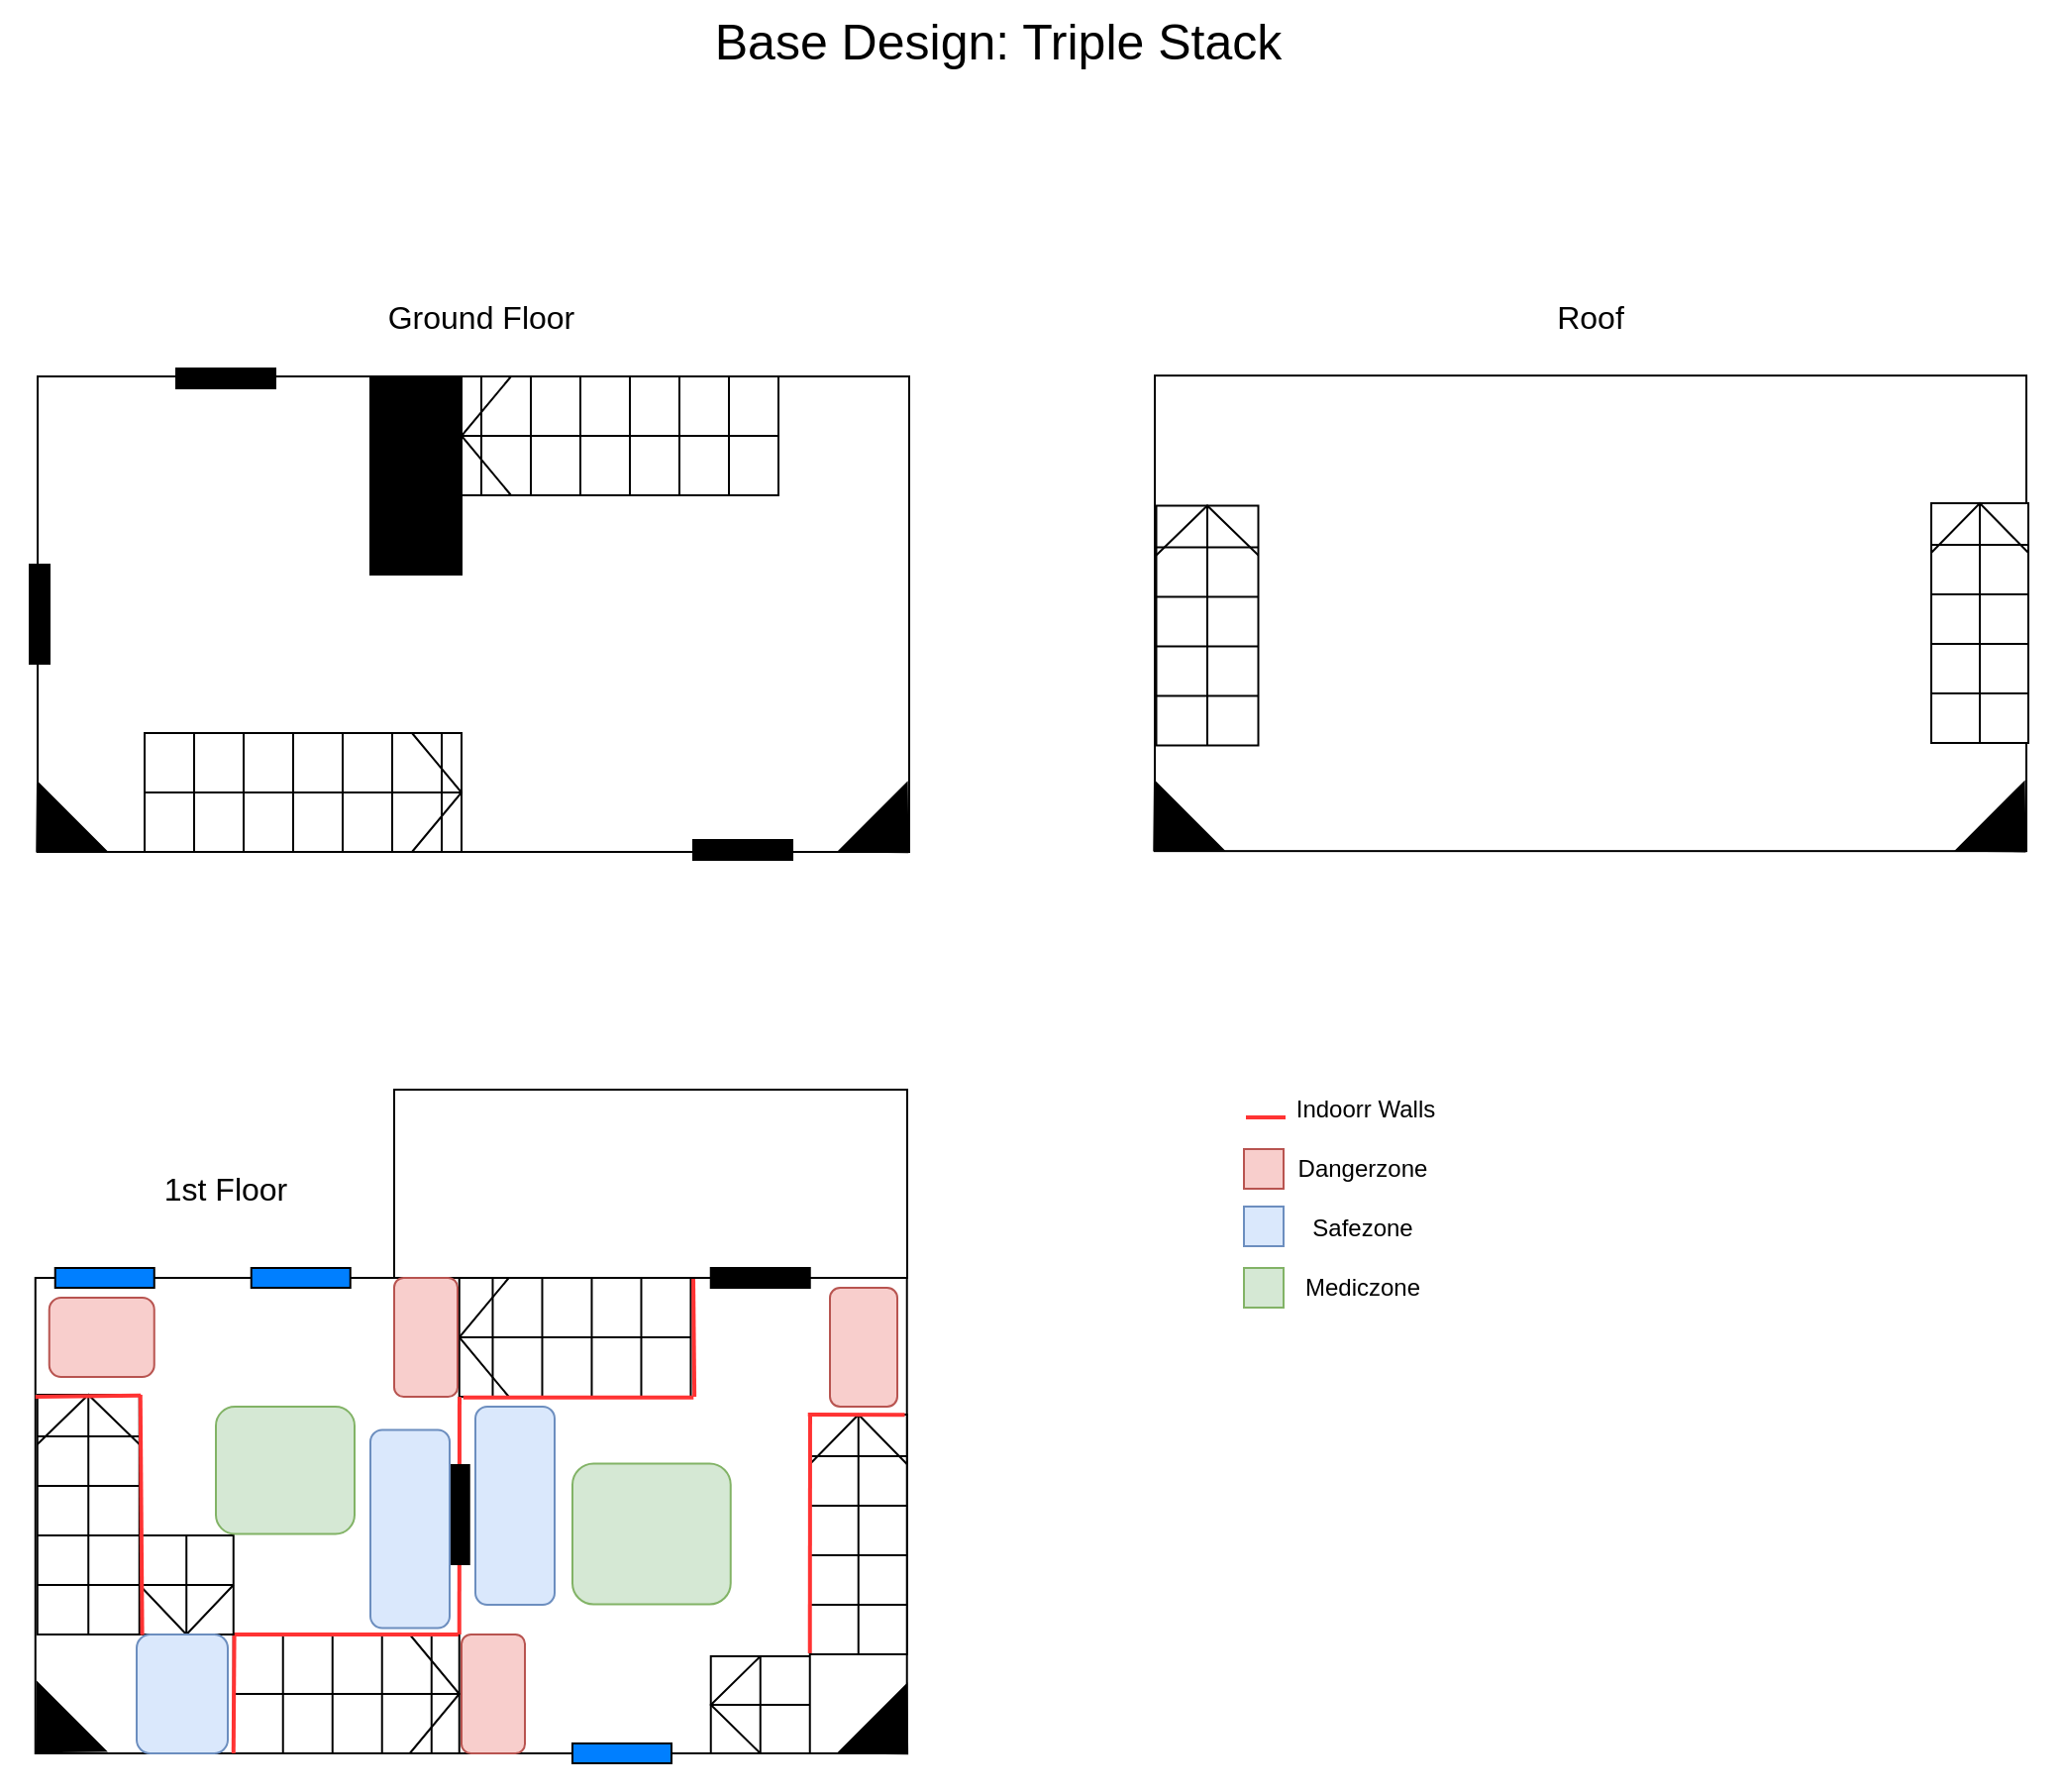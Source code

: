 <mxfile version="13.1.13" type="github">
  <diagram id="5YTd6HPiCCN_LFdmrXuX" name="Page-1">
    <mxGraphModel dx="1358" dy="951" grid="1" gridSize="10" guides="1" tooltips="1" connect="1" arrows="1" fold="1" page="1" pageScale="1" pageWidth="827" pageHeight="1169" background="none" math="0" shadow="0">
      <root>
        <mxCell id="0" />
        <mxCell id="1" parent="0" />
        <mxCell id="4vxbuee-sdpMc3VaT_km-1" value="" style="rounded=0;whiteSpace=wrap;html=1;" parent="1" vertex="1">
          <mxGeometry x="200" y="320" width="440" height="240" as="geometry" />
        </mxCell>
        <mxCell id="4vxbuee-sdpMc3VaT_km-2" value="" style="verticalLabelPosition=bottom;html=1;verticalAlign=top;align=center;shape=mxgraph.floorplan.wall;fillColor=#000000;rotation=90;" parent="1" vertex="1">
          <mxGeometry x="176" y="435" width="50" height="10" as="geometry" />
        </mxCell>
        <mxCell id="4vxbuee-sdpMc3VaT_km-3" value="" style="verticalLabelPosition=bottom;html=1;verticalAlign=top;align=center;shape=mxgraph.floorplan.wall;fillColor=#000000;rotation=0;" parent="1" vertex="1">
          <mxGeometry x="270" y="316" width="50" height="10" as="geometry" />
        </mxCell>
        <mxCell id="4vxbuee-sdpMc3VaT_km-4" value="" style="rounded=0;whiteSpace=wrap;html=1;" parent="1" vertex="1">
          <mxGeometry x="198.87" y="775" width="440" height="240" as="geometry" />
        </mxCell>
        <mxCell id="4vxbuee-sdpMc3VaT_km-5" value="" style="verticalLabelPosition=bottom;html=1;verticalAlign=top;align=center;shape=mxgraph.floorplan.stairs;" parent="1" vertex="1">
          <mxGeometry x="298.87" y="955" width="114" height="60" as="geometry" />
        </mxCell>
        <mxCell id="4vxbuee-sdpMc3VaT_km-7" value="" style="verticalLabelPosition=bottom;html=1;verticalAlign=top;align=center;shape=mxgraph.floorplan.stairs;rotation=-180;" parent="1" vertex="1">
          <mxGeometry x="412.87" y="775" width="116.87" height="60" as="geometry" />
        </mxCell>
        <mxCell id="4vxbuee-sdpMc3VaT_km-8" value="" style="rounded=0;whiteSpace=wrap;html=1;strokeColor=#000000;fillColor=#000000;" parent="1" vertex="1">
          <mxGeometry x="368" y="320" width="46" height="100" as="geometry" />
        </mxCell>
        <mxCell id="4vxbuee-sdpMc3VaT_km-9" value="" style="verticalLabelPosition=bottom;html=1;verticalAlign=top;align=center;shape=mxgraph.floorplan.stairs;rotation=-180;" parent="1" vertex="1">
          <mxGeometry x="414" y="320" width="160" height="60" as="geometry" />
        </mxCell>
        <mxCell id="4vxbuee-sdpMc3VaT_km-10" value="" style="verticalLabelPosition=bottom;html=1;verticalAlign=top;align=center;shape=mxgraph.floorplan.stairs;" parent="1" vertex="1">
          <mxGeometry x="254" y="500" width="160" height="60" as="geometry" />
        </mxCell>
        <mxCell id="4vxbuee-sdpMc3VaT_km-17" value="z" style="triangle;whiteSpace=wrap;html=1;strokeColor=#000000;fillColor=#000000;rotation=135;" parent="1" vertex="1">
          <mxGeometry x="196" y="526.57" width="24.83" height="48.67" as="geometry" />
        </mxCell>
        <mxCell id="4vxbuee-sdpMc3VaT_km-18" value="" style="triangle;whiteSpace=wrap;html=1;strokeColor=#000000;fillColor=#000000;rotation=45;" parent="1" vertex="1">
          <mxGeometry x="618" y="527.0" width="24.83" height="48.67" as="geometry" />
        </mxCell>
        <mxCell id="4vxbuee-sdpMc3VaT_km-19" value="" style="verticalLabelPosition=bottom;html=1;verticalAlign=top;align=center;shape=mxgraph.floorplan.wall;fillColor=#000000;rotation=0;" parent="1" vertex="1">
          <mxGeometry x="531" y="554" width="50" height="10" as="geometry" />
        </mxCell>
        <mxCell id="4vxbuee-sdpMc3VaT_km-22" value="" style="endArrow=none;html=1;strokeWidth=2;entryX=0.983;entryY=-0.007;entryDx=0;entryDy=0;entryPerimeter=0;exitX=-0.012;exitY=-0.007;exitDx=0;exitDy=0;exitPerimeter=0;strokeColor=#FF3333;" parent="1" source="4vxbuee-sdpMc3VaT_km-7" target="4vxbuee-sdpMc3VaT_km-7" edge="1">
          <mxGeometry width="50" height="50" relative="1" as="geometry">
            <mxPoint x="468.99" y="835" as="sourcePoint" />
            <mxPoint x="468.87" y="955" as="targetPoint" />
          </mxGeometry>
        </mxCell>
        <mxCell id="4vxbuee-sdpMc3VaT_km-23" value="" style="endArrow=none;html=1;strokeWidth=2;exitX=-0.012;exitY=-0.007;exitDx=0;exitDy=0;exitPerimeter=0;strokeColor=#FF3333;" parent="1" edge="1">
          <mxGeometry width="50" height="50" relative="1" as="geometry">
            <mxPoint x="412.448" y="955.0" as="sourcePoint" />
            <mxPoint x="298.87" y="955" as="targetPoint" />
          </mxGeometry>
        </mxCell>
        <mxCell id="4vxbuee-sdpMc3VaT_km-24" value="" style="endArrow=none;html=1;strokeWidth=2;entryX=0.983;entryY=-0.007;entryDx=0;entryDy=0;entryPerimeter=0;strokeColor=#FF3333;" parent="1" edge="1">
          <mxGeometry width="50" height="50" relative="1" as="geometry">
            <mxPoint x="531.58" y="835" as="sourcePoint" />
            <mxPoint x="530.998" y="775" as="targetPoint" />
          </mxGeometry>
        </mxCell>
        <mxCell id="4vxbuee-sdpMc3VaT_km-26" value="" style="endArrow=none;html=1;strokeWidth=2;strokeColor=#FF3333;" parent="1" edge="1">
          <mxGeometry width="50" height="50" relative="1" as="geometry">
            <mxPoint x="298.87" y="1015" as="sourcePoint" />
            <mxPoint x="299.29" y="955" as="targetPoint" />
          </mxGeometry>
        </mxCell>
        <mxCell id="4vxbuee-sdpMc3VaT_km-30" value="" style="verticalLabelPosition=bottom;html=1;verticalAlign=top;align=center;shape=mxgraph.floorplan.stairs;rotation=90;" parent="1" vertex="1">
          <mxGeometry x="252.12" y="904.25" width="46" height="47.5" as="geometry" />
        </mxCell>
        <mxCell id="4vxbuee-sdpMc3VaT_km-32" value="" style="verticalLabelPosition=bottom;html=1;verticalAlign=top;align=center;shape=mxgraph.floorplan.stairs;rotation=270;" parent="1" vertex="1">
          <mxGeometry x="553.87" y="880" width="121" height="49" as="geometry" />
        </mxCell>
        <mxCell id="4vxbuee-sdpMc3VaT_km-33" value="z" style="triangle;whiteSpace=wrap;html=1;strokeColor=#000000;fillColor=#000000;rotation=135;" parent="1" vertex="1">
          <mxGeometry x="195.87" y="981" width="24.83" height="48.67" as="geometry" />
        </mxCell>
        <mxCell id="4vxbuee-sdpMc3VaT_km-34" value="" style="triangle;whiteSpace=wrap;html=1;strokeColor=#000000;fillColor=#000000;rotation=45;" parent="1" vertex="1">
          <mxGeometry x="617.87" y="982.0" width="24.83" height="48.67" as="geometry" />
        </mxCell>
        <mxCell id="4vxbuee-sdpMc3VaT_km-36" value="" style="verticalLabelPosition=bottom;html=1;verticalAlign=top;align=center;shape=mxgraph.floorplan.wall;fillColor=#007FFF;rotation=0;" parent="1" vertex="1">
          <mxGeometry x="208.87" y="770" width="50" height="10" as="geometry" />
        </mxCell>
        <mxCell id="4vxbuee-sdpMc3VaT_km-38" value="" style="verticalLabelPosition=bottom;html=1;verticalAlign=top;align=center;shape=mxgraph.floorplan.wall;fillColor=#007FFF;rotation=0;" parent="1" vertex="1">
          <mxGeometry x="307.87" y="770" width="50" height="10" as="geometry" />
        </mxCell>
        <mxCell id="4vxbuee-sdpMc3VaT_km-39" value="" style="verticalLabelPosition=bottom;html=1;verticalAlign=top;align=center;shape=mxgraph.floorplan.stairs;rotation=270;" parent="1" vertex="1">
          <mxGeometry x="165.12" y="868.75" width="121" height="51.5" as="geometry" />
        </mxCell>
        <mxCell id="4vxbuee-sdpMc3VaT_km-40" value="" style="endArrow=none;html=1;strokeWidth=2;exitX=-0.002;exitY=1.028;exitDx=0;exitDy=0;exitPerimeter=0;strokeColor=#FF3333;" parent="1" source="4vxbuee-sdpMc3VaT_km-39" edge="1">
          <mxGeometry width="50" height="50" relative="1" as="geometry">
            <mxPoint x="365.698" y="835" as="sourcePoint" />
            <mxPoint x="251.87" y="834" as="targetPoint" />
            <Array as="points">
              <mxPoint x="251.87" y="834" />
            </Array>
          </mxGeometry>
        </mxCell>
        <mxCell id="4vxbuee-sdpMc3VaT_km-41" value="" style="endArrow=none;html=1;strokeWidth=2;strokeColor=#FF3333;exitX=0.997;exitY=1.014;exitDx=0;exitDy=0;exitPerimeter=0;" parent="1" source="4vxbuee-sdpMc3VaT_km-39" edge="1">
          <mxGeometry width="50" height="50" relative="1" as="geometry">
            <mxPoint x="248.87" y="835" as="sourcePoint" />
            <mxPoint x="198.87" y="835" as="targetPoint" />
          </mxGeometry>
        </mxCell>
        <mxCell id="4vxbuee-sdpMc3VaT_km-42" value="" style="verticalLabelPosition=bottom;html=1;verticalAlign=top;align=center;shape=mxgraph.floorplan.stairs;rotation=-180;" parent="1" vertex="1">
          <mxGeometry x="549.87" y="966" width="40" height="49" as="geometry" />
        </mxCell>
        <mxCell id="4vxbuee-sdpMc3VaT_km-43" value="" style="endArrow=none;html=1;strokeWidth=2;strokeColor=#FF3333;" parent="1" edge="1">
          <mxGeometry width="50" height="50" relative="1" as="geometry">
            <mxPoint x="412.99" y="835.0" as="sourcePoint" />
            <mxPoint x="412.87" y="955.0" as="targetPoint" />
          </mxGeometry>
        </mxCell>
        <mxCell id="4vxbuee-sdpMc3VaT_km-20" value="" style="endArrow=none;html=1;strokeWidth=2;strokeColor=#FF3333;" parent="1" edge="1">
          <mxGeometry width="50" height="50" relative="1" as="geometry">
            <mxPoint x="589.99" y="844.5" as="sourcePoint" />
            <mxPoint x="589.87" y="964.5" as="targetPoint" />
          </mxGeometry>
        </mxCell>
        <mxCell id="4vxbuee-sdpMc3VaT_km-44" value="" style="endArrow=none;html=1;strokeWidth=2;strokeColor=#FF3333;exitX=0.999;exitY=0.978;exitDx=0;exitDy=0;exitPerimeter=0;" parent="1" source="4vxbuee-sdpMc3VaT_km-32" edge="1">
          <mxGeometry width="50" height="50" relative="1" as="geometry">
            <mxPoint x="638.091" y="843.003" as="sourcePoint" />
            <mxPoint x="588.87" y="844" as="targetPoint" />
          </mxGeometry>
        </mxCell>
        <mxCell id="4vxbuee-sdpMc3VaT_km-47" value="" style="verticalLabelPosition=bottom;html=1;verticalAlign=top;align=center;shape=mxgraph.floorplan.wall;fillColor=#000000;rotation=90;" parent="1" vertex="1">
          <mxGeometry x="387.87" y="889.5" width="50" height="10" as="geometry" />
        </mxCell>
        <mxCell id="yVRYnLURutYKrNPXLrog-1" value="" style="rounded=0;whiteSpace=wrap;html=1;" vertex="1" parent="1">
          <mxGeometry x="380" y="680" width="259" height="95" as="geometry" />
        </mxCell>
        <mxCell id="yVRYnLURutYKrNPXLrog-2" value="" style="verticalLabelPosition=bottom;html=1;verticalAlign=top;align=center;shape=mxgraph.floorplan.wall;fillColor=#000000;rotation=0;" vertex="1" parent="1">
          <mxGeometry x="539.87" y="770" width="50" height="10" as="geometry" />
        </mxCell>
        <mxCell id="yVRYnLURutYKrNPXLrog-3" value="" style="rounded=0;whiteSpace=wrap;html=1;" vertex="1" parent="1">
          <mxGeometry x="764" y="319.57" width="440" height="240" as="geometry" />
        </mxCell>
        <mxCell id="yVRYnLURutYKrNPXLrog-9" value="z" style="triangle;whiteSpace=wrap;html=1;strokeColor=#000000;fillColor=#000000;rotation=135;" vertex="1" parent="1">
          <mxGeometry x="760" y="526.14" width="24.83" height="48.67" as="geometry" />
        </mxCell>
        <mxCell id="yVRYnLURutYKrNPXLrog-10" value="" style="triangle;whiteSpace=wrap;html=1;strokeColor=#000000;fillColor=#000000;rotation=45;" vertex="1" parent="1">
          <mxGeometry x="1182" y="526.57" width="24.83" height="48.67" as="geometry" />
        </mxCell>
        <mxCell id="yVRYnLURutYKrNPXLrog-12" value="" style="verticalLabelPosition=bottom;html=1;verticalAlign=top;align=center;shape=mxgraph.floorplan.stairs;rotation=270;" vertex="1" parent="1">
          <mxGeometry x="1120" y="420" width="121" height="49" as="geometry" />
        </mxCell>
        <mxCell id="yVRYnLURutYKrNPXLrog-13" value="" style="verticalLabelPosition=bottom;html=1;verticalAlign=top;align=center;shape=mxgraph.floorplan.stairs;rotation=270;" vertex="1" parent="1">
          <mxGeometry x="730" y="420" width="121" height="51.5" as="geometry" />
        </mxCell>
        <mxCell id="yVRYnLURutYKrNPXLrog-15" value="" style="endArrow=none;html=1;strokeWidth=2;entryX=0.983;entryY=-0.007;entryDx=0;entryDy=0;entryPerimeter=0;strokeColor=#FF3333;" edge="1" parent="1">
          <mxGeometry width="50" height="50" relative="1" as="geometry">
            <mxPoint x="830" y="694" as="sourcePoint" />
            <mxPoint x="809.998" y="694" as="targetPoint" />
          </mxGeometry>
        </mxCell>
        <mxCell id="yVRYnLURutYKrNPXLrog-16" value="&lt;div&gt;Indoorr Walls&lt;/div&gt;" style="text;html=1;strokeColor=none;fillColor=none;align=center;verticalAlign=middle;whiteSpace=wrap;rounded=0;" vertex="1" parent="1">
          <mxGeometry x="829" y="680" width="83" height="20" as="geometry" />
        </mxCell>
        <mxCell id="yVRYnLURutYKrNPXLrog-17" value="" style="whiteSpace=wrap;html=1;aspect=fixed;strokeColor=#b85450;fillColor=#f8cecc;" vertex="1" parent="1">
          <mxGeometry x="809" y="710" width="20" height="20" as="geometry" />
        </mxCell>
        <mxCell id="yVRYnLURutYKrNPXLrog-18" value="Dangerzone" style="text;html=1;strokeColor=none;fillColor=none;align=center;verticalAlign=middle;whiteSpace=wrap;rounded=0;" vertex="1" parent="1">
          <mxGeometry x="829" y="710" width="80" height="20" as="geometry" />
        </mxCell>
        <mxCell id="yVRYnLURutYKrNPXLrog-19" value="" style="whiteSpace=wrap;html=1;aspect=fixed;strokeColor=#6c8ebf;fillColor=#dae8fc;" vertex="1" parent="1">
          <mxGeometry x="809" y="739" width="20" height="20" as="geometry" />
        </mxCell>
        <mxCell id="yVRYnLURutYKrNPXLrog-20" value="Safezone" style="text;html=1;strokeColor=none;fillColor=none;align=center;verticalAlign=middle;whiteSpace=wrap;rounded=0;" vertex="1" parent="1">
          <mxGeometry x="829" y="740" width="80" height="19" as="geometry" />
        </mxCell>
        <mxCell id="yVRYnLURutYKrNPXLrog-21" value="" style="whiteSpace=wrap;html=1;aspect=fixed;strokeColor=#82b366;fillColor=#d5e8d4;" vertex="1" parent="1">
          <mxGeometry x="809" y="770" width="20" height="20" as="geometry" />
        </mxCell>
        <mxCell id="yVRYnLURutYKrNPXLrog-22" value="Mediczone" style="text;html=1;strokeColor=none;fillColor=none;align=center;verticalAlign=middle;whiteSpace=wrap;rounded=0;" vertex="1" parent="1">
          <mxGeometry x="829" y="770" width="80" height="20" as="geometry" />
        </mxCell>
        <mxCell id="yVRYnLURutYKrNPXLrog-24" value="" style="rounded=1;whiteSpace=wrap;html=1;fillColor=#d5e8d4;strokeColor=#82b366;" vertex="1" parent="1">
          <mxGeometry x="470" y="868.75" width="79.87" height="71" as="geometry" />
        </mxCell>
        <mxCell id="yVRYnLURutYKrNPXLrog-25" value="" style="rounded=1;whiteSpace=wrap;html=1;fillColor=#d5e8d4;strokeColor=#82b366;" vertex="1" parent="1">
          <mxGeometry x="290" y="840" width="70" height="64.25" as="geometry" />
        </mxCell>
        <mxCell id="yVRYnLURutYKrNPXLrog-26" value="" style="rounded=1;whiteSpace=wrap;html=1;fillColor=#f8cecc;strokeColor=#b85450;" vertex="1" parent="1">
          <mxGeometry x="380" y="775" width="32" height="60" as="geometry" />
        </mxCell>
        <mxCell id="yVRYnLURutYKrNPXLrog-28" value="" style="rounded=1;whiteSpace=wrap;html=1;fillColor=#dae8fc;strokeColor=#6c8ebf;" vertex="1" parent="1">
          <mxGeometry x="250" y="955" width="46" height="60" as="geometry" />
        </mxCell>
        <mxCell id="yVRYnLURutYKrNPXLrog-29" value="" style="rounded=1;whiteSpace=wrap;html=1;fillColor=#f8cecc;strokeColor=#b85450;" vertex="1" parent="1">
          <mxGeometry x="414" y="955" width="32" height="60" as="geometry" />
        </mxCell>
        <mxCell id="yVRYnLURutYKrNPXLrog-30" value="" style="rounded=1;whiteSpace=wrap;html=1;fillColor=#dae8fc;strokeColor=#6c8ebf;" vertex="1" parent="1">
          <mxGeometry x="368" y="851.75" width="40" height="100" as="geometry" />
        </mxCell>
        <mxCell id="yVRYnLURutYKrNPXLrog-31" value="" style="rounded=1;whiteSpace=wrap;html=1;fillColor=#dae8fc;strokeColor=#6c8ebf;" vertex="1" parent="1">
          <mxGeometry x="421" y="840" width="40" height="100" as="geometry" />
        </mxCell>
        <mxCell id="yVRYnLURutYKrNPXLrog-32" value="" style="verticalLabelPosition=bottom;html=1;verticalAlign=top;align=center;shape=mxgraph.floorplan.wall;fillColor=#007FFF;rotation=0;" vertex="1" parent="1">
          <mxGeometry x="470" y="1010" width="50" height="10" as="geometry" />
        </mxCell>
        <mxCell id="yVRYnLURutYKrNPXLrog-33" value="&lt;font style=&quot;font-size: 16px&quot;&gt;Ground Floor&lt;/font&gt;" style="text;html=1;strokeColor=none;fillColor=none;align=center;verticalAlign=middle;whiteSpace=wrap;rounded=0;" vertex="1" parent="1">
          <mxGeometry x="368" y="270" width="112" height="40" as="geometry" />
        </mxCell>
        <mxCell id="yVRYnLURutYKrNPXLrog-34" value="&lt;font style=&quot;font-size: 16px&quot;&gt;Roof&lt;/font&gt;" style="text;html=1;strokeColor=none;fillColor=none;align=center;verticalAlign=middle;whiteSpace=wrap;rounded=0;" vertex="1" parent="1">
          <mxGeometry x="928" y="270" width="112" height="40" as="geometry" />
        </mxCell>
        <mxCell id="yVRYnLURutYKrNPXLrog-35" value="&lt;font style=&quot;font-size: 16px&quot;&gt;1st Floor&lt;/font&gt;" style="text;html=1;strokeColor=none;fillColor=none;align=center;verticalAlign=middle;whiteSpace=wrap;rounded=0;" vertex="1" parent="1">
          <mxGeometry x="239" y="710" width="112" height="40" as="geometry" />
        </mxCell>
        <mxCell id="yVRYnLURutYKrNPXLrog-36" value="" style="rounded=1;whiteSpace=wrap;html=1;fillColor=#f8cecc;strokeColor=#b85450;" vertex="1" parent="1">
          <mxGeometry x="205.87" y="785" width="53" height="40" as="geometry" />
        </mxCell>
        <mxCell id="yVRYnLURutYKrNPXLrog-37" value="" style="rounded=1;whiteSpace=wrap;html=1;fillColor=#f8cecc;strokeColor=#b85450;" vertex="1" parent="1">
          <mxGeometry x="600" y="780" width="34" height="60" as="geometry" />
        </mxCell>
        <mxCell id="yVRYnLURutYKrNPXLrog-38" value="&lt;font style=&quot;font-size: 25px&quot;&gt;Base Design: Triple Stack &lt;/font&gt;" style="text;html=1;strokeColor=none;fillColor=none;align=center;verticalAlign=middle;whiteSpace=wrap;rounded=0;" vertex="1" parent="1">
          <mxGeometry x="490" y="130" width="390" height="40" as="geometry" />
        </mxCell>
      </root>
    </mxGraphModel>
  </diagram>
</mxfile>
